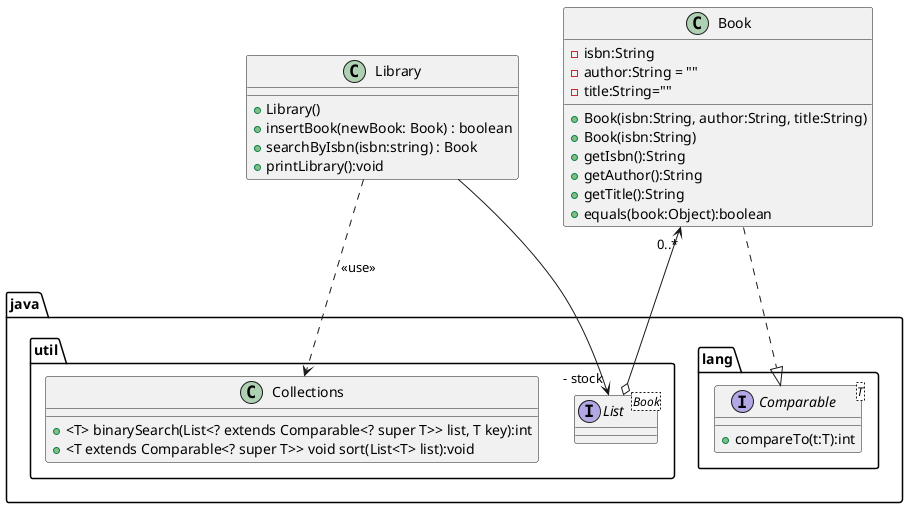 @startuml


class Library {
    + Library()
    + insertBook(newBook: Book) : boolean
    + searchByIsbn(isbn:string) : Book
    + printLibrary():void
}

interface java.lang.Comparable<T>{
    + compareTo(t:T):int
}

class Book {
    - isbn:String
    - author:String = ""
    - title:String=""
    
    + Book(isbn:String, author:String, title:String)
    + Book(isbn:String)
    + getIsbn():String
    + getAuthor():String
    + getTitle():String
    + equals(book:Object):boolean
}

class java.util.Collections {
    + <T> binarySearch(List<? extends Comparable<? super T>> list, T key):int
    + <T extends Comparable<? super T>> void sort​(List<T> list):void
}



interface java.util.List<Book>

Library --> "- stock"  java.util.List 

Book ..|> java.lang.Comparable

java.util.List o--> "0..*" Book

Library ..> java.util.Collections : "<<use>>"


@enduml